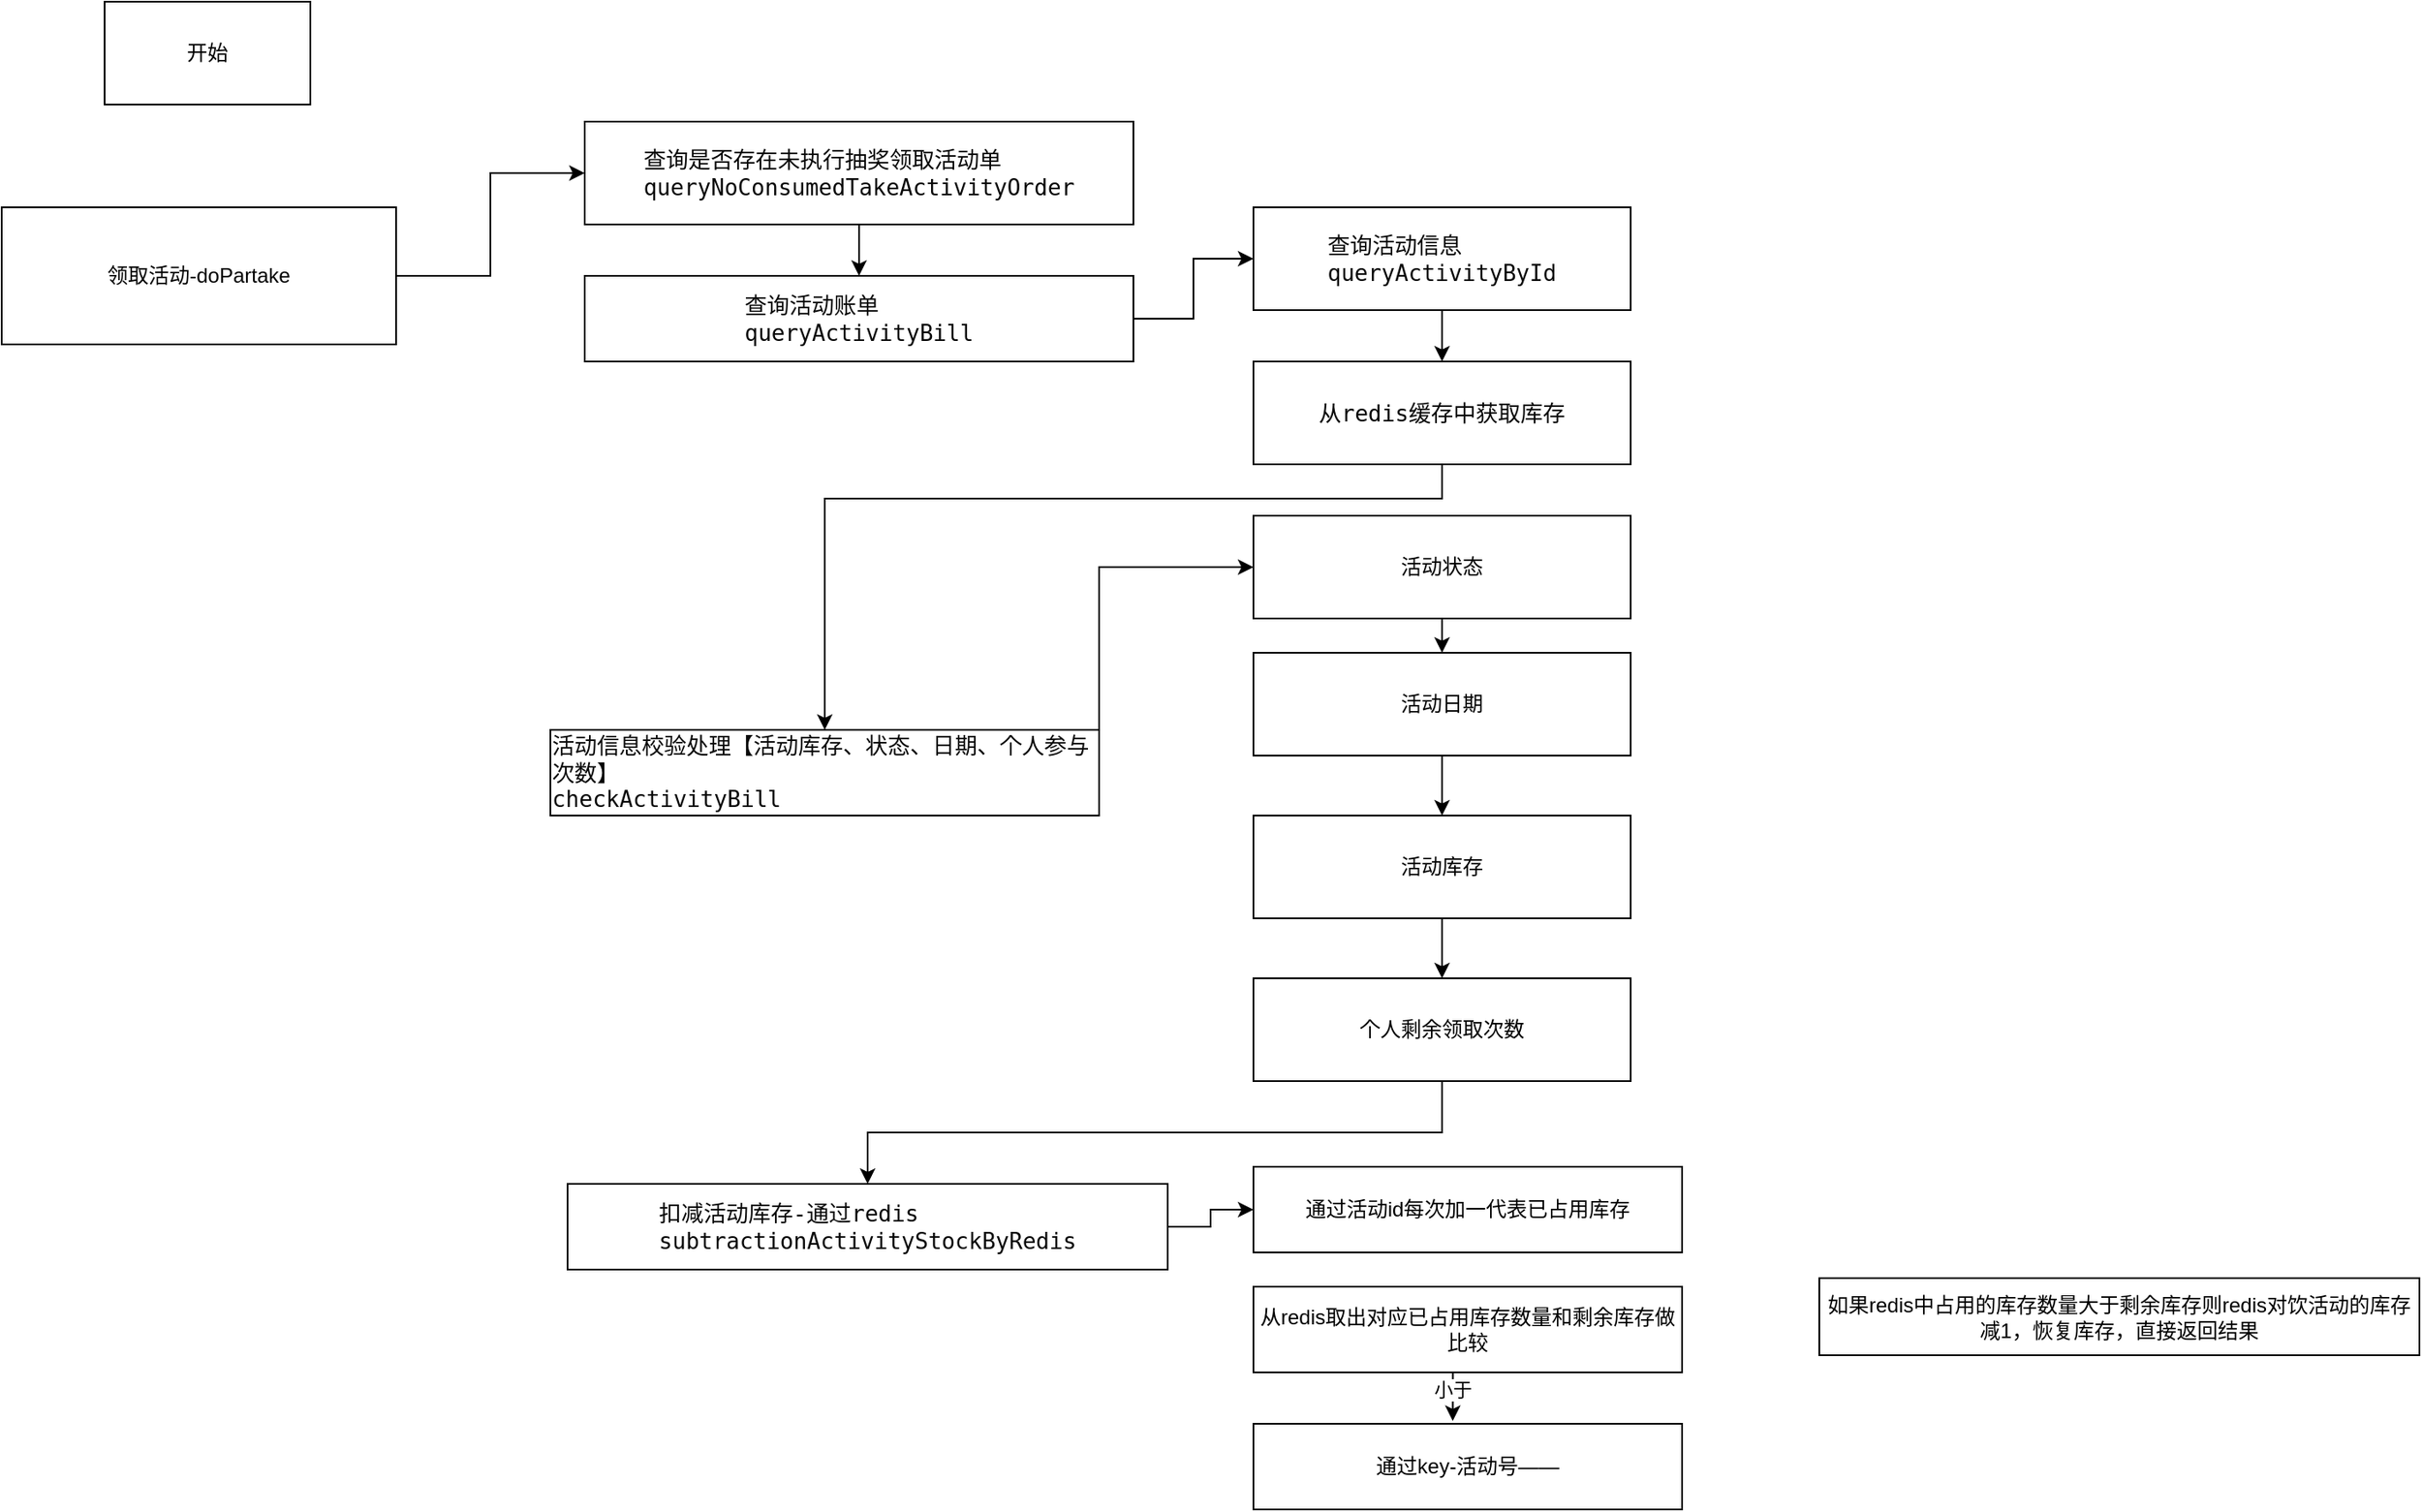<mxfile version="21.1.2" type="github">
  <diagram name="第 1 页" id="40x7t2HkQ3WMa1QPrt0m">
    <mxGraphModel dx="1026" dy="692" grid="1" gridSize="10" guides="1" tooltips="1" connect="1" arrows="1" fold="1" page="1" pageScale="1" pageWidth="827" pageHeight="1169" math="0" shadow="0">
      <root>
        <mxCell id="0" />
        <mxCell id="1" parent="0" />
        <mxCell id="r98rXsSY9EJYT6qQbZDX-1" value="开始" style="rounded=0;whiteSpace=wrap;html=1;" vertex="1" parent="1">
          <mxGeometry x="210" y="110" width="120" height="60" as="geometry" />
        </mxCell>
        <mxCell id="r98rXsSY9EJYT6qQbZDX-4" style="edgeStyle=orthogonalEdgeStyle;rounded=0;orthogonalLoop=1;jettySize=auto;html=1;exitX=1;exitY=0.5;exitDx=0;exitDy=0;entryX=0;entryY=0.5;entryDx=0;entryDy=0;" edge="1" parent="1" source="r98rXsSY9EJYT6qQbZDX-2" target="r98rXsSY9EJYT6qQbZDX-3">
          <mxGeometry relative="1" as="geometry" />
        </mxCell>
        <mxCell id="r98rXsSY9EJYT6qQbZDX-2" value="领取活动-doPartake" style="rounded=0;whiteSpace=wrap;html=1;" vertex="1" parent="1">
          <mxGeometry x="150" y="230" width="230" height="80" as="geometry" />
        </mxCell>
        <mxCell id="r98rXsSY9EJYT6qQbZDX-8" style="edgeStyle=orthogonalEdgeStyle;rounded=0;orthogonalLoop=1;jettySize=auto;html=1;exitX=0.5;exitY=1;exitDx=0;exitDy=0;entryX=0.5;entryY=0;entryDx=0;entryDy=0;" edge="1" parent="1" source="r98rXsSY9EJYT6qQbZDX-3" target="r98rXsSY9EJYT6qQbZDX-5">
          <mxGeometry relative="1" as="geometry" />
        </mxCell>
        <mxCell id="r98rXsSY9EJYT6qQbZDX-3" value="&lt;div style=&quot;text-align: start; background-color: rgb(255, 255, 255); color: rgb(8, 8, 8); font-family: &amp;quot;JetBrains Mono&amp;quot;, monospace; font-size: 9.8pt;&quot;&gt;查询是否存在未执行抽奖领取活动单&lt;/div&gt;&lt;div style=&quot;text-align: start; background-color: rgb(255, 255, 255); color: rgb(8, 8, 8); font-family: &amp;quot;JetBrains Mono&amp;quot;, monospace; font-size: 9.8pt;&quot;&gt;queryNoConsumedTakeActivityOrder&lt;/div&gt;" style="rounded=0;whiteSpace=wrap;html=1;" vertex="1" parent="1">
          <mxGeometry x="490" y="180" width="320" height="60" as="geometry" />
        </mxCell>
        <mxCell id="r98rXsSY9EJYT6qQbZDX-9" style="edgeStyle=orthogonalEdgeStyle;rounded=0;orthogonalLoop=1;jettySize=auto;html=1;exitX=1;exitY=0.5;exitDx=0;exitDy=0;entryX=0;entryY=0.5;entryDx=0;entryDy=0;" edge="1" parent="1" source="r98rXsSY9EJYT6qQbZDX-5" target="r98rXsSY9EJYT6qQbZDX-6">
          <mxGeometry relative="1" as="geometry" />
        </mxCell>
        <mxCell id="r98rXsSY9EJYT6qQbZDX-5" value="&lt;div style=&quot;text-align: start; background-color: rgb(255, 255, 255); color: rgb(8, 8, 8); font-family: &amp;quot;JetBrains Mono&amp;quot;, monospace; font-size: 9.8pt;&quot;&gt;查询活动账单&lt;/div&gt;&lt;div style=&quot;text-align: start; background-color: rgb(255, 255, 255); color: rgb(8, 8, 8); font-family: &amp;quot;JetBrains Mono&amp;quot;, monospace; font-size: 9.8pt;&quot;&gt;queryActivityBill&lt;/div&gt;" style="rounded=0;whiteSpace=wrap;html=1;" vertex="1" parent="1">
          <mxGeometry x="490" y="270" width="320" height="50" as="geometry" />
        </mxCell>
        <mxCell id="r98rXsSY9EJYT6qQbZDX-10" style="edgeStyle=orthogonalEdgeStyle;rounded=0;orthogonalLoop=1;jettySize=auto;html=1;exitX=0.5;exitY=1;exitDx=0;exitDy=0;entryX=0.5;entryY=0;entryDx=0;entryDy=0;" edge="1" parent="1" source="r98rXsSY9EJYT6qQbZDX-6" target="r98rXsSY9EJYT6qQbZDX-7">
          <mxGeometry relative="1" as="geometry" />
        </mxCell>
        <mxCell id="r98rXsSY9EJYT6qQbZDX-6" value="&lt;div style=&quot;text-align: start; background-color: rgb(255, 255, 255); color: rgb(8, 8, 8); font-family: &amp;quot;JetBrains Mono&amp;quot;, monospace; font-size: 9.8pt;&quot;&gt;查询活动信息&lt;/div&gt;&lt;div style=&quot;text-align: start; background-color: rgb(255, 255, 255); color: rgb(8, 8, 8); font-family: &amp;quot;JetBrains Mono&amp;quot;, monospace; font-size: 9.8pt;&quot;&gt;queryActivityById&lt;/div&gt;" style="rounded=0;whiteSpace=wrap;html=1;" vertex="1" parent="1">
          <mxGeometry x="880" y="230" width="220" height="60" as="geometry" />
        </mxCell>
        <mxCell id="r98rXsSY9EJYT6qQbZDX-12" style="edgeStyle=orthogonalEdgeStyle;rounded=0;orthogonalLoop=1;jettySize=auto;html=1;exitX=0.5;exitY=1;exitDx=0;exitDy=0;entryX=0.5;entryY=0;entryDx=0;entryDy=0;" edge="1" parent="1" source="r98rXsSY9EJYT6qQbZDX-7" target="r98rXsSY9EJYT6qQbZDX-11">
          <mxGeometry relative="1" as="geometry">
            <Array as="points">
              <mxPoint x="990" y="400" />
              <mxPoint x="630" y="400" />
            </Array>
          </mxGeometry>
        </mxCell>
        <mxCell id="r98rXsSY9EJYT6qQbZDX-7" value="&lt;div style=&quot;text-align: start; background-color: rgb(255, 255, 255); color: rgb(8, 8, 8); font-family: Menlo-Regular, monospace; font-size: 9.8pt;&quot;&gt;从redis缓存中获取库存&lt;/div&gt;" style="rounded=0;whiteSpace=wrap;html=1;" vertex="1" parent="1">
          <mxGeometry x="880" y="320" width="220" height="60" as="geometry" />
        </mxCell>
        <mxCell id="r98rXsSY9EJYT6qQbZDX-17" style="edgeStyle=orthogonalEdgeStyle;rounded=0;orthogonalLoop=1;jettySize=auto;html=1;exitX=1;exitY=0.5;exitDx=0;exitDy=0;" edge="1" parent="1" source="r98rXsSY9EJYT6qQbZDX-11" target="r98rXsSY9EJYT6qQbZDX-13">
          <mxGeometry relative="1" as="geometry">
            <Array as="points">
              <mxPoint x="790" y="440" />
            </Array>
          </mxGeometry>
        </mxCell>
        <mxCell id="r98rXsSY9EJYT6qQbZDX-11" value="&lt;div style=&quot;text-align: start; background-color: rgb(255, 255, 255); color: rgb(8, 8, 8); font-family: &amp;quot;JetBrains Mono&amp;quot;, monospace; font-size: 9.8pt;&quot;&gt;活动信息校验处理【活动库存、状态、日期、个人参与次数】&lt;/div&gt;&lt;div style=&quot;text-align: start; background-color: rgb(255, 255, 255); color: rgb(8, 8, 8); font-family: &amp;quot;JetBrains Mono&amp;quot;, monospace; font-size: 9.8pt;&quot;&gt;checkActivityBill&lt;/div&gt;" style="rounded=0;whiteSpace=wrap;html=1;" vertex="1" parent="1">
          <mxGeometry x="470" y="535" width="320" height="50" as="geometry" />
        </mxCell>
        <mxCell id="r98rXsSY9EJYT6qQbZDX-18" style="edgeStyle=orthogonalEdgeStyle;rounded=0;orthogonalLoop=1;jettySize=auto;html=1;exitX=0.5;exitY=1;exitDx=0;exitDy=0;entryX=0.5;entryY=0;entryDx=0;entryDy=0;" edge="1" parent="1" source="r98rXsSY9EJYT6qQbZDX-13" target="r98rXsSY9EJYT6qQbZDX-14">
          <mxGeometry relative="1" as="geometry" />
        </mxCell>
        <mxCell id="r98rXsSY9EJYT6qQbZDX-13" value="活动状态" style="rounded=0;whiteSpace=wrap;html=1;" vertex="1" parent="1">
          <mxGeometry x="880" y="410" width="220" height="60" as="geometry" />
        </mxCell>
        <mxCell id="r98rXsSY9EJYT6qQbZDX-19" style="edgeStyle=orthogonalEdgeStyle;rounded=0;orthogonalLoop=1;jettySize=auto;html=1;exitX=0.5;exitY=1;exitDx=0;exitDy=0;" edge="1" parent="1" source="r98rXsSY9EJYT6qQbZDX-14" target="r98rXsSY9EJYT6qQbZDX-15">
          <mxGeometry relative="1" as="geometry" />
        </mxCell>
        <mxCell id="r98rXsSY9EJYT6qQbZDX-14" value="活动日期" style="rounded=0;whiteSpace=wrap;html=1;" vertex="1" parent="1">
          <mxGeometry x="880" y="490" width="220" height="60" as="geometry" />
        </mxCell>
        <mxCell id="r98rXsSY9EJYT6qQbZDX-20" style="edgeStyle=orthogonalEdgeStyle;rounded=0;orthogonalLoop=1;jettySize=auto;html=1;exitX=0.5;exitY=1;exitDx=0;exitDy=0;entryX=0.5;entryY=0;entryDx=0;entryDy=0;" edge="1" parent="1" source="r98rXsSY9EJYT6qQbZDX-15" target="r98rXsSY9EJYT6qQbZDX-16">
          <mxGeometry relative="1" as="geometry" />
        </mxCell>
        <mxCell id="r98rXsSY9EJYT6qQbZDX-15" value="活动库存" style="rounded=0;whiteSpace=wrap;html=1;" vertex="1" parent="1">
          <mxGeometry x="880" y="585" width="220" height="60" as="geometry" />
        </mxCell>
        <mxCell id="r98rXsSY9EJYT6qQbZDX-23" style="edgeStyle=orthogonalEdgeStyle;rounded=0;orthogonalLoop=1;jettySize=auto;html=1;exitX=0.5;exitY=1;exitDx=0;exitDy=0;" edge="1" parent="1" source="r98rXsSY9EJYT6qQbZDX-16" target="r98rXsSY9EJYT6qQbZDX-21">
          <mxGeometry relative="1" as="geometry" />
        </mxCell>
        <mxCell id="r98rXsSY9EJYT6qQbZDX-16" value="个人剩余领取次数" style="rounded=0;whiteSpace=wrap;html=1;" vertex="1" parent="1">
          <mxGeometry x="880" y="680" width="220" height="60" as="geometry" />
        </mxCell>
        <mxCell id="r98rXsSY9EJYT6qQbZDX-24" style="edgeStyle=orthogonalEdgeStyle;rounded=0;orthogonalLoop=1;jettySize=auto;html=1;exitX=1;exitY=0.5;exitDx=0;exitDy=0;entryX=0;entryY=0.5;entryDx=0;entryDy=0;" edge="1" parent="1" source="r98rXsSY9EJYT6qQbZDX-21" target="r98rXsSY9EJYT6qQbZDX-22">
          <mxGeometry relative="1" as="geometry" />
        </mxCell>
        <mxCell id="r98rXsSY9EJYT6qQbZDX-21" value="&lt;div style=&quot;text-align: start; background-color: rgb(255, 255, 255); color: rgb(8, 8, 8); font-family: Menlo-Regular, monospace; font-size: 9.8pt;&quot;&gt;扣减活动库存-通过redis&lt;/div&gt;&lt;div style=&quot;text-align: start; background-color: rgb(255, 255, 255); color: rgb(8, 8, 8); font-family: Menlo-Regular, monospace; font-size: 9.8pt;&quot;&gt;&lt;div style=&quot;font-family: &amp;quot;JetBrains Mono&amp;quot;, monospace; font-size: 9.8pt;&quot;&gt;subtractionActivityStockByRedis&lt;/div&gt;&lt;/div&gt;" style="rounded=0;whiteSpace=wrap;html=1;" vertex="1" parent="1">
          <mxGeometry x="480" y="800" width="350" height="50" as="geometry" />
        </mxCell>
        <mxCell id="r98rXsSY9EJYT6qQbZDX-22" value="通过活动id每次加一代表已占用库存" style="rounded=0;whiteSpace=wrap;html=1;" vertex="1" parent="1">
          <mxGeometry x="880" y="790" width="250" height="50" as="geometry" />
        </mxCell>
        <mxCell id="r98rXsSY9EJYT6qQbZDX-29" style="edgeStyle=orthogonalEdgeStyle;rounded=0;orthogonalLoop=1;jettySize=auto;html=1;exitX=0.5;exitY=1;exitDx=0;exitDy=0;entryX=0.465;entryY=-0.033;entryDx=0;entryDy=0;entryPerimeter=0;" edge="1" parent="1" source="r98rXsSY9EJYT6qQbZDX-25" target="r98rXsSY9EJYT6qQbZDX-27">
          <mxGeometry relative="1" as="geometry" />
        </mxCell>
        <mxCell id="r98rXsSY9EJYT6qQbZDX-31" value="小于" style="edgeLabel;html=1;align=center;verticalAlign=middle;resizable=0;points=[];" vertex="1" connectable="0" parent="r98rXsSY9EJYT6qQbZDX-29">
          <mxGeometry x="0.003" y="-1" relative="1" as="geometry">
            <mxPoint as="offset" />
          </mxGeometry>
        </mxCell>
        <mxCell id="r98rXsSY9EJYT6qQbZDX-25" value="从redis取出对应已占用库存数量和剩余库存做比较" style="rounded=0;whiteSpace=wrap;html=1;" vertex="1" parent="1">
          <mxGeometry x="880" y="860" width="250" height="50" as="geometry" />
        </mxCell>
        <mxCell id="r98rXsSY9EJYT6qQbZDX-27" value="通过key-活动号——" style="rounded=0;whiteSpace=wrap;html=1;" vertex="1" parent="1">
          <mxGeometry x="880" y="940" width="250" height="50" as="geometry" />
        </mxCell>
        <mxCell id="r98rXsSY9EJYT6qQbZDX-30" value="如果redis中占用的库存数量大于剩余库存则redis对饮活动的库存减1，恢复库存，直接返回结果" style="rounded=0;whiteSpace=wrap;html=1;" vertex="1" parent="1">
          <mxGeometry x="1210" y="855" width="350" height="45" as="geometry" />
        </mxCell>
      </root>
    </mxGraphModel>
  </diagram>
</mxfile>
